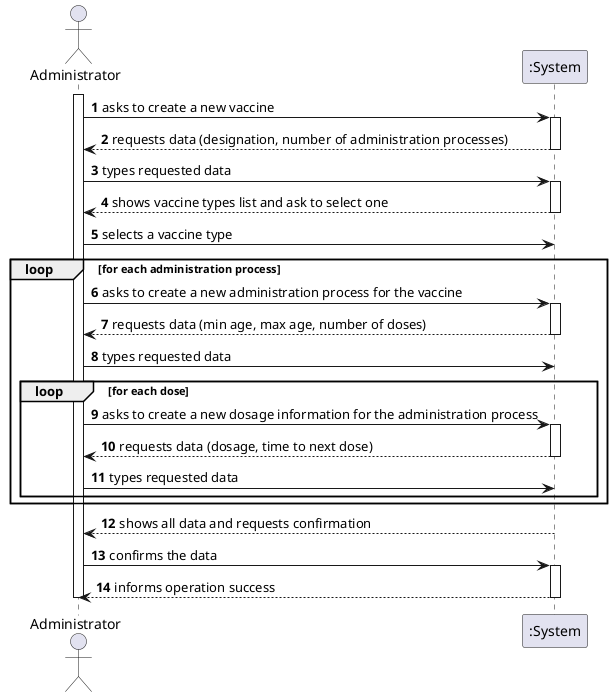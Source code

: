 @startuml
autonumber
actor "Administrator" as OE

activate OE
OE -> ":System" : asks to create a new vaccine
activate ":System"
":System" --> OE : requests data (designation, number of administration processes)
deactivate ":System"

OE -> ":System" : types requested data
activate ":System"
":System" --> OE : shows vaccine types list and ask to select one
deactivate ":System"

OE -> ":System" : selects a vaccine type


loop for each administration process
    OE -> ":System" : asks to create a new administration process for the vaccine
    activate ":System"
    ":System" --> OE : requests data (min age, max age, number of doses)
    deactivate ":System"
    OE -> ":System" : types requested data
    
loop for each dose
    OE -> ":System" : asks to create a new dosage information for the administration process
    activate ":System"
    ":System" --> OE : requests data (dosage, time to next dose)
    deactivate ":System"
    OE -> ":System" : types requested data
end

end

":System" --> OE : shows all data and requests confirmation
deactivate ":System"
OE -> ":System" : confirms the data
activate ":System"
":System" --> OE : informs operation success
deactivate ":System"

deactivate OE

@enduml